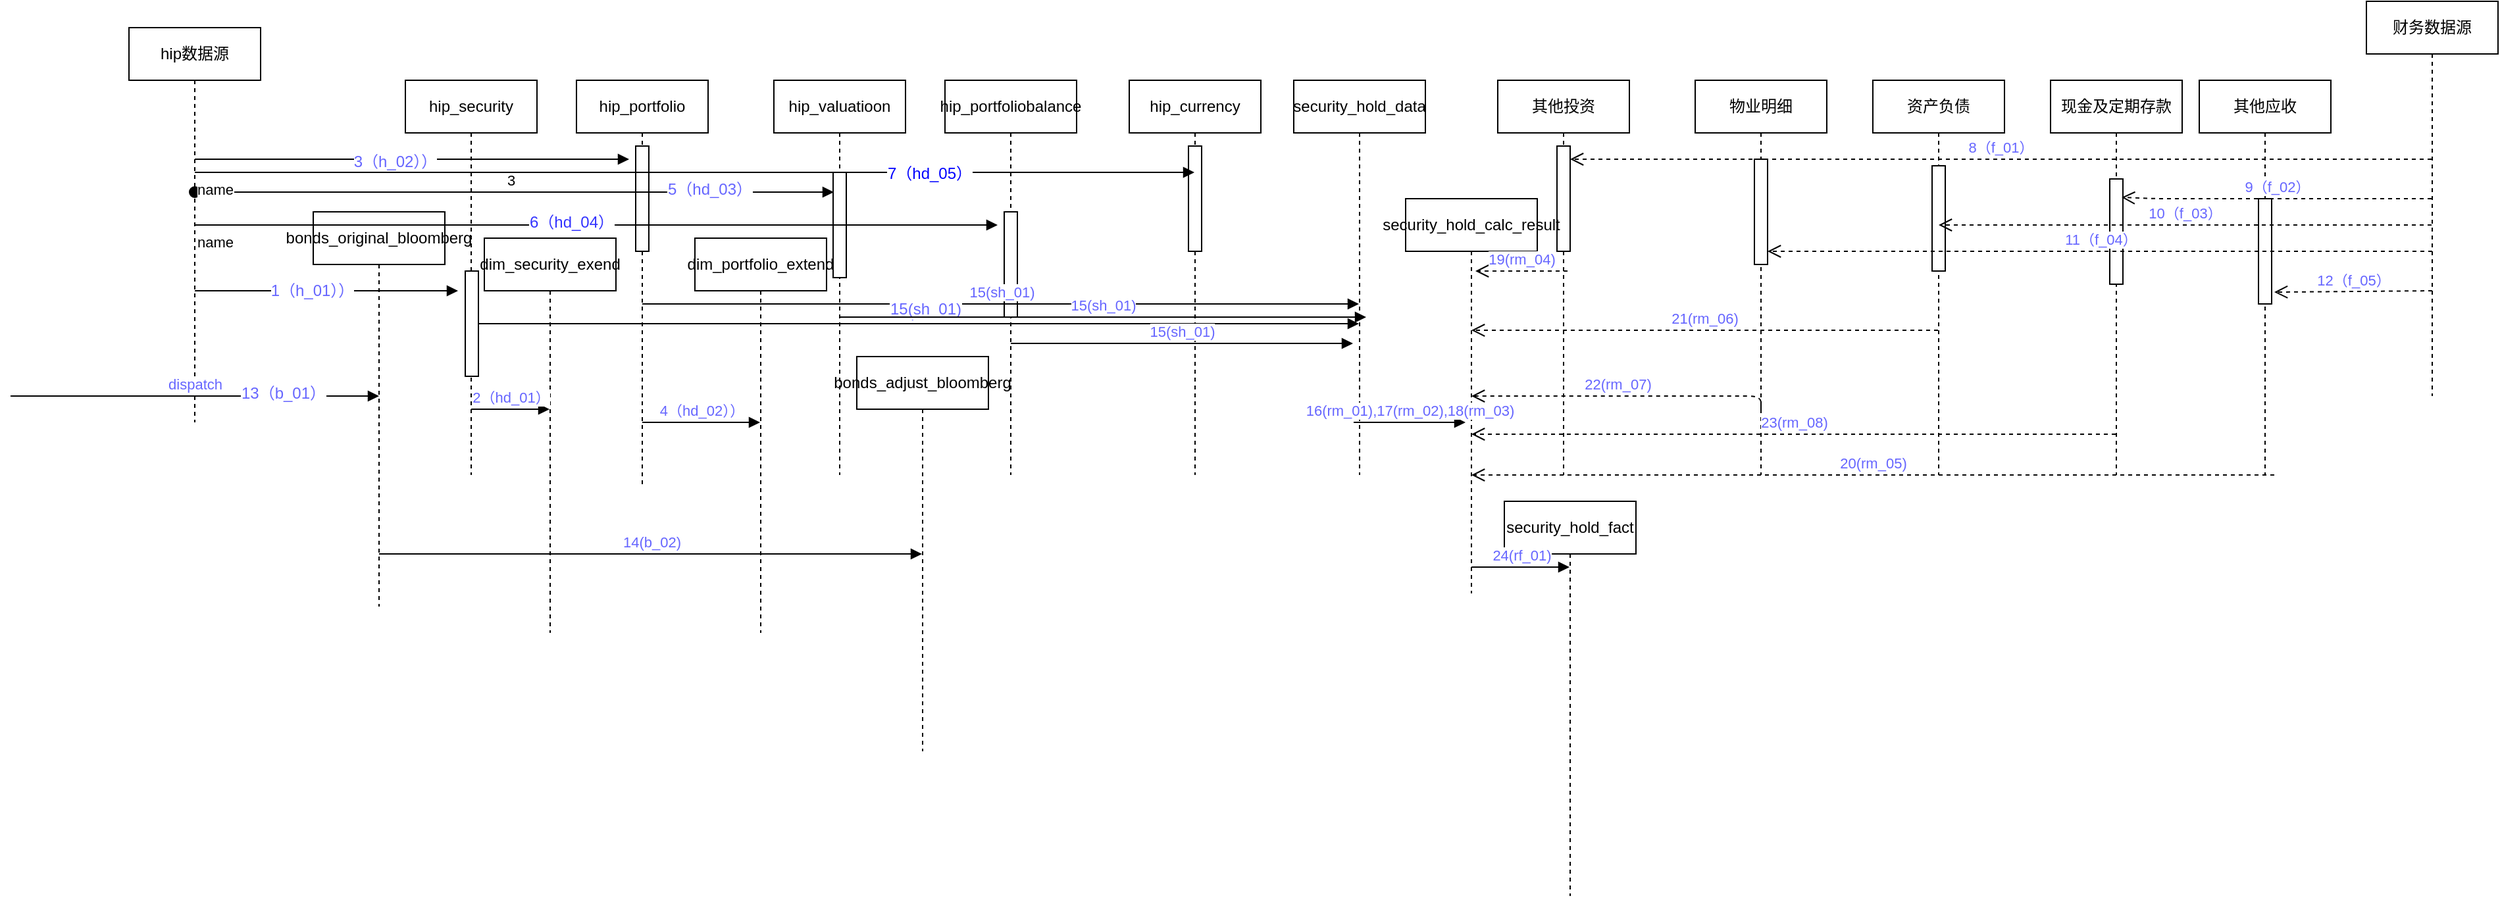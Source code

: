 <mxfile version="10.6.7" type="github"><diagram id="uT3CLybLZjLQZRfeTOW8" name="Page-1"><mxGraphModel dx="1989" dy="638" grid="1" gridSize="10" guides="1" tooltips="1" connect="1" arrows="1" fold="1" page="1" pageScale="1" pageWidth="827" pageHeight="1169" math="0" shadow="0"><root><mxCell id="0"/><mxCell id="1" parent="0"/><mxCell id="I_hjx8SIUlTRmeIp3hHr-35" value="hip_security" style="shape=umlLifeline;perimeter=lifelinePerimeter;whiteSpace=wrap;html=1;container=1;collapsible=0;recursiveResize=0;outlineConnect=0;" parent="1" vertex="1"><mxGeometry x="20" y="80" width="100" height="300" as="geometry"/></mxCell><mxCell id="xkbOIXx2KpeVw_-usp2e-5" value="" style="html=1;points=[];perimeter=orthogonalPerimeter;" parent="I_hjx8SIUlTRmeIp3hHr-35" vertex="1"><mxGeometry x="45.5" y="145" width="10" height="80" as="geometry"/></mxCell><mxCell id="I_hjx8SIUlTRmeIp3hHr-40" value="bonds_adjust_bloomberg" style="shape=umlLifeline;perimeter=lifelinePerimeter;whiteSpace=wrap;html=1;container=1;collapsible=0;recursiveResize=0;outlineConnect=0;" parent="1" vertex="1"><mxGeometry x="363" y="290" width="100" height="300" as="geometry"/></mxCell><mxCell id="I_hjx8SIUlTRmeIp3hHr-41" value="其他投资" style="shape=umlLifeline;perimeter=lifelinePerimeter;whiteSpace=wrap;html=1;container=1;collapsible=0;recursiveResize=0;outlineConnect=0;" parent="1" vertex="1"><mxGeometry x="850" y="80" width="100" height="300" as="geometry"/></mxCell><mxCell id="-6rBEY7QaX1mFlBrEW5k-1" value="" style="html=1;points=[];perimeter=orthogonalPerimeter;fontColor=#6666FF;" vertex="1" parent="I_hjx8SIUlTRmeIp3hHr-41"><mxGeometry x="45" y="50" width="10" height="80" as="geometry"/></mxCell><mxCell id="I_hjx8SIUlTRmeIp3hHr-42" value="hip_currency" style="shape=umlLifeline;perimeter=lifelinePerimeter;whiteSpace=wrap;html=1;container=1;collapsible=0;recursiveResize=0;outlineConnect=0;" parent="1" vertex="1"><mxGeometry x="570" y="80" width="100" height="300" as="geometry"/></mxCell><mxCell id="xkbOIXx2KpeVw_-usp2e-34" value="" style="html=1;points=[];perimeter=orthogonalPerimeter;" parent="I_hjx8SIUlTRmeIp3hHr-42" vertex="1"><mxGeometry x="45" y="50" width="10" height="80" as="geometry"/></mxCell><mxCell id="I_hjx8SIUlTRmeIp3hHr-43" value="hip_portfolio" style="shape=umlLifeline;perimeter=lifelinePerimeter;whiteSpace=wrap;html=1;container=1;collapsible=0;recursiveResize=0;outlineConnect=0;" parent="1" vertex="1"><mxGeometry x="150" y="80" width="100" height="310" as="geometry"/></mxCell><mxCell id="I_hjx8SIUlTRmeIp3hHr-44" value="hip_valuatioon" style="shape=umlLifeline;perimeter=lifelinePerimeter;whiteSpace=wrap;html=1;container=1;collapsible=0;recursiveResize=0;outlineConnect=0;" parent="1" vertex="1"><mxGeometry x="300" y="80" width="100" height="300" as="geometry"/></mxCell><mxCell id="xkbOIXx2KpeVw_-usp2e-10" value="" style="html=1;points=[];perimeter=orthogonalPerimeter;" parent="I_hjx8SIUlTRmeIp3hHr-44" vertex="1"><mxGeometry x="45" y="70" width="10" height="80" as="geometry"/></mxCell><mxCell id="I_hjx8SIUlTRmeIp3hHr-45" value="security_hold_fact" style="shape=umlLifeline;perimeter=lifelinePerimeter;whiteSpace=wrap;html=1;container=1;collapsible=0;recursiveResize=0;outlineConnect=0;" parent="1" vertex="1"><mxGeometry x="855" y="400" width="100" height="300" as="geometry"/></mxCell><mxCell id="I_hjx8SIUlTRmeIp3hHr-46" value="security_hold_data" style="shape=umlLifeline;perimeter=lifelinePerimeter;whiteSpace=wrap;html=1;container=1;collapsible=0;recursiveResize=0;outlineConnect=0;" parent="1" vertex="1"><mxGeometry x="695" y="80" width="100" height="300" as="geometry"/></mxCell><mxCell id="I_hjx8SIUlTRmeIp3hHr-47" value="现金及定期存款" style="shape=umlLifeline;perimeter=lifelinePerimeter;whiteSpace=wrap;html=1;container=1;collapsible=0;recursiveResize=0;outlineConnect=0;" parent="1" vertex="1"><mxGeometry x="1270" y="80" width="100" height="300" as="geometry"/></mxCell><mxCell id="-6rBEY7QaX1mFlBrEW5k-6" value="" style="html=1;points=[];perimeter=orthogonalPerimeter;fontColor=#6666FF;" vertex="1" parent="I_hjx8SIUlTRmeIp3hHr-47"><mxGeometry x="45" y="75" width="10" height="80" as="geometry"/></mxCell><mxCell id="I_hjx8SIUlTRmeIp3hHr-48" value="dim_portfolio_extend" style="shape=umlLifeline;perimeter=lifelinePerimeter;whiteSpace=wrap;html=1;container=1;collapsible=0;recursiveResize=0;outlineConnect=0;" parent="1" vertex="1"><mxGeometry x="240" y="200" width="100" height="300" as="geometry"/></mxCell><mxCell id="I_hjx8SIUlTRmeIp3hHr-50" value="dim_security_exend" style="shape=umlLifeline;perimeter=lifelinePerimeter;whiteSpace=wrap;html=1;container=1;collapsible=0;recursiveResize=0;outlineConnect=0;" parent="1" vertex="1"><mxGeometry x="80" y="200" width="100" height="300" as="geometry"/></mxCell><mxCell id="I_hjx8SIUlTRmeIp3hHr-51" value="security_hold_calc_result" style="shape=umlLifeline;perimeter=lifelinePerimeter;whiteSpace=wrap;html=1;container=1;collapsible=0;recursiveResize=0;outlineConnect=0;" parent="1" vertex="1"><mxGeometry x="780" y="170" width="100" height="300" as="geometry"/></mxCell><mxCell id="-6rBEY7QaX1mFlBrEW5k-15" value="19(rm_04)" style="html=1;verticalAlign=bottom;endArrow=open;dashed=1;endSize=8;fontColor=#6666FF;" edge="1" parent="I_hjx8SIUlTRmeIp3hHr-51"><mxGeometry relative="1" as="geometry"><mxPoint x="123" y="55" as="sourcePoint"/><mxPoint x="53" y="55" as="targetPoint"/></mxGeometry></mxCell><mxCell id="I_hjx8SIUlTRmeIp3hHr-57" value="物业明细" style="shape=umlLifeline;perimeter=lifelinePerimeter;whiteSpace=wrap;html=1;container=1;collapsible=0;recursiveResize=0;outlineConnect=0;" parent="1" vertex="1"><mxGeometry x="1000" y="80" width="100" height="300" as="geometry"/></mxCell><mxCell id="-6rBEY7QaX1mFlBrEW5k-4" value="" style="html=1;points=[];perimeter=orthogonalPerimeter;fontColor=#6666FF;" vertex="1" parent="I_hjx8SIUlTRmeIp3hHr-57"><mxGeometry x="45" y="60" width="10" height="80" as="geometry"/></mxCell><mxCell id="I_hjx8SIUlTRmeIp3hHr-59" value="其他应收" style="shape=umlLifeline;perimeter=lifelinePerimeter;whiteSpace=wrap;html=1;container=1;collapsible=0;recursiveResize=0;outlineConnect=0;" parent="1" vertex="1"><mxGeometry x="1383" y="80" width="100" height="300" as="geometry"/></mxCell><mxCell id="-6rBEY7QaX1mFlBrEW5k-7" value="" style="html=1;points=[];perimeter=orthogonalPerimeter;fontColor=#6666FF;" vertex="1" parent="I_hjx8SIUlTRmeIp3hHr-59"><mxGeometry x="45" y="90" width="10" height="80" as="geometry"/></mxCell><mxCell id="I_hjx8SIUlTRmeIp3hHr-60" value="资产负债" style="shape=umlLifeline;perimeter=lifelinePerimeter;whiteSpace=wrap;html=1;container=1;collapsible=0;recursiveResize=0;outlineConnect=0;" parent="1" vertex="1"><mxGeometry x="1135" y="80" width="100" height="300" as="geometry"/></mxCell><mxCell id="-6rBEY7QaX1mFlBrEW5k-5" value="" style="html=1;points=[];perimeter=orthogonalPerimeter;fontColor=#6666FF;" vertex="1" parent="I_hjx8SIUlTRmeIp3hHr-60"><mxGeometry x="45" y="65" width="10" height="80" as="geometry"/></mxCell><mxCell id="I_hjx8SIUlTRmeIp3hHr-49" value="hip_portfoliobalance" style="shape=umlLifeline;perimeter=lifelinePerimeter;whiteSpace=wrap;html=1;container=1;collapsible=0;recursiveResize=0;outlineConnect=0;" parent="1" vertex="1"><mxGeometry x="430" y="80" width="100" height="300" as="geometry"/></mxCell><mxCell id="xkbOIXx2KpeVw_-usp2e-21" value="" style="html=1;points=[];perimeter=orthogonalPerimeter;" parent="I_hjx8SIUlTRmeIp3hHr-49" vertex="1"><mxGeometry x="45" y="100" width="10" height="80" as="geometry"/></mxCell><mxCell id="I_hjx8SIUlTRmeIp3hHr-56" value="bonds_original_bloomberg" style="shape=umlLifeline;perimeter=lifelinePerimeter;whiteSpace=wrap;html=1;container=1;collapsible=0;recursiveResize=0;outlineConnect=0;" parent="1" vertex="1"><mxGeometry x="-50" y="180" width="100" height="300" as="geometry"/></mxCell><mxCell id="xkbOIXx2KpeVw_-usp2e-2" value="hip数据源" style="shape=umlLifeline;perimeter=lifelinePerimeter;whiteSpace=wrap;html=1;container=1;collapsible=0;recursiveResize=0;outlineConnect=0;" parent="1" vertex="1"><mxGeometry x="-190" y="40" width="100" height="300" as="geometry"/></mxCell><mxCell id="xkbOIXx2KpeVw_-usp2e-15" value="" style="html=1;verticalAlign=bottom;endArrow=block;" parent="xkbOIXx2KpeVw_-usp2e-2" edge="1"><mxGeometry width="80" relative="1" as="geometry"><mxPoint x="50" y="100" as="sourcePoint"/><mxPoint x="380" y="100" as="targetPoint"/></mxGeometry></mxCell><mxCell id="xkbOIXx2KpeVw_-usp2e-29" value="3（h_02））" style="text;html=1;resizable=0;points=[];align=center;verticalAlign=middle;labelBackgroundColor=#ffffff;fontColor=#6666FF;" parent="xkbOIXx2KpeVw_-usp2e-15" vertex="1" connectable="0"><mxGeometry x="-0.079" y="-2" relative="1" as="geometry"><mxPoint as="offset"/></mxGeometry></mxCell><mxCell id="xkbOIXx2KpeVw_-usp2e-8" value="" style="html=1;points=[];perimeter=orthogonalPerimeter;" parent="1" vertex="1"><mxGeometry x="195" y="130" width="10" height="80" as="geometry"/></mxCell><mxCell id="xkbOIXx2KpeVw_-usp2e-11" value="3" style="html=1;verticalAlign=bottom;startArrow=oval;endArrow=block;startSize=8;" parent="1" edge="1"><mxGeometry x="-0.011" relative="1" as="geometry"><mxPoint x="-140" y="165" as="sourcePoint"/><mxPoint x="345.5" y="165" as="targetPoint"/><Array as="points"/><mxPoint as="offset"/></mxGeometry></mxCell><mxCell id="xkbOIXx2KpeVw_-usp2e-13" value="5（hd_03）" style="text;html=1;resizable=0;points=[];align=center;verticalAlign=middle;labelBackgroundColor=#ffffff;fontColor=#6666FF;" parent="xkbOIXx2KpeVw_-usp2e-11" vertex="1" connectable="0"><mxGeometry x="0.609" y="2" relative="1" as="geometry"><mxPoint as="offset"/></mxGeometry></mxCell><mxCell id="xkbOIXx2KpeVw_-usp2e-19" value="" style="html=1;verticalAlign=bottom;endArrow=block;" parent="1" source="xkbOIXx2KpeVw_-usp2e-2" edge="1"><mxGeometry width="80" relative="1" as="geometry"><mxPoint x="-190" y="710" as="sourcePoint"/><mxPoint x="60" y="240" as="targetPoint"/></mxGeometry></mxCell><mxCell id="xkbOIXx2KpeVw_-usp2e-28" value="1（h_01））" style="text;html=1;resizable=0;points=[];align=center;verticalAlign=middle;labelBackgroundColor=#ffffff;fontColor=#6666FF;" parent="xkbOIXx2KpeVw_-usp2e-19" vertex="1" connectable="0"><mxGeometry x="-0.127" relative="1" as="geometry"><mxPoint x="1" as="offset"/></mxGeometry></mxCell><mxCell id="xkbOIXx2KpeVw_-usp2e-24" value="name" style="endArrow=block;endFill=1;html=1;edgeStyle=orthogonalEdgeStyle;align=left;verticalAlign=top;" parent="1" source="xkbOIXx2KpeVw_-usp2e-2" edge="1"><mxGeometry x="-1" relative="1" as="geometry"><mxPoint x="-190" y="710" as="sourcePoint"/><mxPoint x="470" y="190" as="targetPoint"/></mxGeometry></mxCell><mxCell id="xkbOIXx2KpeVw_-usp2e-25" value="" style="resizable=0;html=1;align=left;verticalAlign=bottom;labelBackgroundColor=#ffffff;fontSize=10;" parent="xkbOIXx2KpeVw_-usp2e-24" connectable="0" vertex="1"><mxGeometry x="-1" relative="1" as="geometry"/></mxCell><mxCell id="xkbOIXx2KpeVw_-usp2e-31" value="6（hd_04）" style="text;html=1;resizable=0;points=[];align=center;verticalAlign=middle;labelBackgroundColor=#ffffff;fontColor=#3333FF;" parent="xkbOIXx2KpeVw_-usp2e-24" vertex="1" connectable="0"><mxGeometry x="-0.068" y="2" relative="1" as="geometry"><mxPoint x="1" as="offset"/></mxGeometry></mxCell><mxCell id="xkbOIXx2KpeVw_-usp2e-32" value="name" style="endArrow=block;endFill=1;html=1;edgeStyle=orthogonalEdgeStyle;align=left;verticalAlign=top;" parent="1" source="xkbOIXx2KpeVw_-usp2e-2" target="I_hjx8SIUlTRmeIp3hHr-42" edge="1"><mxGeometry x="-1" relative="1" as="geometry"><mxPoint x="-190" y="710" as="sourcePoint"/><mxPoint x="-30" y="710" as="targetPoint"/><Array as="points"><mxPoint x="-30" y="150"/><mxPoint x="-30" y="150"/></Array></mxGeometry></mxCell><mxCell id="xkbOIXx2KpeVw_-usp2e-33" value="" style="resizable=0;html=1;align=left;verticalAlign=bottom;labelBackgroundColor=#ffffff;fontSize=10;" parent="xkbOIXx2KpeVw_-usp2e-32" connectable="0" vertex="1"><mxGeometry x="-1" relative="1" as="geometry"/></mxCell><mxCell id="xkbOIXx2KpeVw_-usp2e-36" value="7（hd_05）" style="text;html=1;resizable=0;points=[];align=center;verticalAlign=middle;labelBackgroundColor=#ffffff;fontColor=#0000FF;" parent="xkbOIXx2KpeVw_-usp2e-32" vertex="1" connectable="0"><mxGeometry x="0.467" y="-1" relative="1" as="geometry"><mxPoint x="1" as="offset"/></mxGeometry></mxCell><mxCell id="xkbOIXx2KpeVw_-usp2e-38" value="dispatch" style="html=1;verticalAlign=bottom;endArrow=block;fontColor=#6666FF;" parent="1" source="xkbOIXx2KpeVw_-usp2e-5" target="I_hjx8SIUlTRmeIp3hHr-46" edge="1"><mxGeometry width="80" relative="1" as="geometry"><mxPoint x="-190" y="710" as="sourcePoint"/><mxPoint x="-110" y="710" as="targetPoint"/></mxGeometry></mxCell><mxCell id="xkbOIXx2KpeVw_-usp2e-39" value="15(sh_01)" style="html=1;verticalAlign=bottom;endArrow=block;fontColor=#6666FF;" parent="1" target="I_hjx8SIUlTRmeIp3hHr-46" edge="1"><mxGeometry width="80" relative="1" as="geometry"><mxPoint x="200" y="250" as="sourcePoint"/><mxPoint x="-110" y="710" as="targetPoint"/></mxGeometry></mxCell><mxCell id="-6rBEY7QaX1mFlBrEW5k-29" value="15(sh_01)" style="text;html=1;resizable=0;points=[];align=center;verticalAlign=middle;labelBackgroundColor=#ffffff;fontColor=#6666FF;" vertex="1" connectable="0" parent="xkbOIXx2KpeVw_-usp2e-39"><mxGeometry x="-0.21" y="-4" relative="1" as="geometry"><mxPoint as="offset"/></mxGeometry></mxCell><mxCell id="xkbOIXx2KpeVw_-usp2e-41" value="15(sh_01)" style="html=1;verticalAlign=bottom;endArrow=block;fontColor=#6666FF;" parent="1" source="I_hjx8SIUlTRmeIp3hHr-49" edge="1"><mxGeometry width="80" relative="1" as="geometry"><mxPoint x="360" y="280" as="sourcePoint"/><mxPoint x="740" y="280" as="targetPoint"/></mxGeometry></mxCell><mxCell id="xkbOIXx2KpeVw_-usp2e-45" value="2（hd_01）" style="html=1;verticalAlign=bottom;endArrow=block;fontColor=#6666FF;" parent="1" source="I_hjx8SIUlTRmeIp3hHr-35" target="I_hjx8SIUlTRmeIp3hHr-50" edge="1"><mxGeometry width="80" relative="1" as="geometry"><mxPoint x="-190" y="710" as="sourcePoint"/><mxPoint x="-110" y="710" as="targetPoint"/><Array as="points"><mxPoint x="100" y="330"/></Array></mxGeometry></mxCell><mxCell id="xkbOIXx2KpeVw_-usp2e-46" value="4（hd_02））" style="html=1;verticalAlign=bottom;endArrow=block;fontColor=#6666FF;" parent="1" target="I_hjx8SIUlTRmeIp3hHr-48" edge="1"><mxGeometry width="80" relative="1" as="geometry"><mxPoint x="200" y="340" as="sourcePoint"/><mxPoint x="139.5" y="340" as="targetPoint"/><Array as="points"/></mxGeometry></mxCell><mxCell id="xkbOIXx2KpeVw_-usp2e-47" value="16(rm_01),17(rm_02),18(rm_03)" style="html=1;verticalAlign=bottom;endArrow=block;fontColor=#6666FF;" parent="1" edge="1"><mxGeometry width="80" relative="1" as="geometry"><mxPoint x="740.5" y="340" as="sourcePoint"/><mxPoint x="825.5" y="340" as="targetPoint"/><Array as="points"><mxPoint x="766" y="340"/><mxPoint x="776" y="340"/></Array></mxGeometry></mxCell><mxCell id="xkbOIXx2KpeVw_-usp2e-48" value="财务数据源" style="shape=umlLifeline;perimeter=lifelinePerimeter;whiteSpace=wrap;html=1;container=1;collapsible=0;recursiveResize=0;outlineConnect=0;" parent="1" vertex="1"><mxGeometry x="1510" y="20" width="100" height="300" as="geometry"/></mxCell><mxCell id="-6rBEY7QaX1mFlBrEW5k-8" value="8（f_01）" style="html=1;verticalAlign=bottom;endArrow=open;dashed=1;endSize=8;fontColor=#6666FF;" edge="1" parent="1" source="xkbOIXx2KpeVw_-usp2e-48" target="-6rBEY7QaX1mFlBrEW5k-1"><mxGeometry relative="1" as="geometry"><mxPoint x="330" y="740" as="sourcePoint"/><mxPoint x="250" y="740" as="targetPoint"/><Array as="points"><mxPoint x="1250" y="140"/></Array></mxGeometry></mxCell><mxCell id="-6rBEY7QaX1mFlBrEW5k-10" value="9（f_02）" style="html=1;verticalAlign=bottom;endArrow=open;dashed=1;endSize=8;fontColor=#6666FF;entryX=0.9;entryY=0.175;entryDx=0;entryDy=0;entryPerimeter=0;" edge="1" parent="1" source="xkbOIXx2KpeVw_-usp2e-48" target="-6rBEY7QaX1mFlBrEW5k-6"><mxGeometry relative="1" as="geometry"><mxPoint x="1579.5" y="160" as="sourcePoint"/><mxPoint x="925" y="160" as="targetPoint"/><Array as="points"><mxPoint x="1420" y="170"/><mxPoint x="1350" y="170"/></Array></mxGeometry></mxCell><mxCell id="-6rBEY7QaX1mFlBrEW5k-11" value="10（f_03）" style="html=1;verticalAlign=bottom;endArrow=open;dashed=1;endSize=8;fontColor=#6666FF;" edge="1" parent="1" source="xkbOIXx2KpeVw_-usp2e-48" target="I_hjx8SIUlTRmeIp3hHr-60"><mxGeometry relative="1" as="geometry"><mxPoint x="1589.5" y="170" as="sourcePoint"/><mxPoint x="1192" y="187" as="targetPoint"/><Array as="points"><mxPoint x="1270" y="190"/></Array></mxGeometry></mxCell><mxCell id="-6rBEY7QaX1mFlBrEW5k-12" value="11（f_04）" style="html=1;verticalAlign=bottom;endArrow=open;dashed=1;endSize=8;fontColor=#6666FF;" edge="1" parent="1" target="-6rBEY7QaX1mFlBrEW5k-4"><mxGeometry relative="1" as="geometry"><mxPoint x="1560" y="210" as="sourcePoint"/><mxPoint x="945" y="180" as="targetPoint"/><Array as="points"><mxPoint x="1290" y="210"/></Array></mxGeometry></mxCell><mxCell id="-6rBEY7QaX1mFlBrEW5k-13" value="12（f_05）" style="html=1;verticalAlign=bottom;endArrow=open;dashed=1;endSize=8;fontColor=#6666FF;entryX=1.2;entryY=0.888;entryDx=0;entryDy=0;entryPerimeter=0;" edge="1" parent="1" target="-6rBEY7QaX1mFlBrEW5k-7"><mxGeometry relative="1" as="geometry"><mxPoint x="1560" y="240" as="sourcePoint"/><mxPoint x="955" y="190" as="targetPoint"/><Array as="points"/></mxGeometry></mxCell><mxCell id="-6rBEY7QaX1mFlBrEW5k-17" value="22(rm_07)" style="html=1;verticalAlign=bottom;endArrow=open;dashed=1;endSize=8;fontColor=#6666FF;" edge="1" parent="1" target="I_hjx8SIUlTRmeIp3hHr-51"><mxGeometry x="0.041" relative="1" as="geometry"><mxPoint x="1050" y="330" as="sourcePoint"/><mxPoint x="827" y="370" as="targetPoint"/><Array as="points"><mxPoint x="1050" y="320"/><mxPoint x="960" y="320"/></Array><mxPoint as="offset"/></mxGeometry></mxCell><mxCell id="-6rBEY7QaX1mFlBrEW5k-18" value="20(rm_05)" style="html=1;verticalAlign=bottom;endArrow=open;dashed=1;endSize=8;fontColor=#6666FF;" edge="1" parent="1" target="I_hjx8SIUlTRmeIp3hHr-51"><mxGeometry relative="1" as="geometry"><mxPoint x="1440" y="380" as="sourcePoint"/><mxPoint x="837" y="380" as="targetPoint"/><Array as="points"><mxPoint x="1270" y="380"/><mxPoint x="1100" y="380"/><mxPoint x="980" y="380"/></Array></mxGeometry></mxCell><mxCell id="-6rBEY7QaX1mFlBrEW5k-19" value="21(rm_06)" style="html=1;verticalAlign=bottom;endArrow=open;dashed=1;endSize=8;fontColor=#6666FF;" edge="1" parent="1" source="I_hjx8SIUlTRmeIp3hHr-60" target="I_hjx8SIUlTRmeIp3hHr-51"><mxGeometry relative="1" as="geometry"><mxPoint x="1170" y="330" as="sourcePoint"/><mxPoint x="847" y="390" as="targetPoint"/><Array as="points"><mxPoint x="1150" y="270"/><mxPoint x="1020" y="270"/><mxPoint x="940" y="270"/></Array></mxGeometry></mxCell><mxCell id="-6rBEY7QaX1mFlBrEW5k-20" value="23(rm_08)" style="html=1;verticalAlign=bottom;endArrow=open;dashed=1;endSize=8;fontColor=#6666FF;" edge="1" parent="1" source="I_hjx8SIUlTRmeIp3hHr-47" target="I_hjx8SIUlTRmeIp3hHr-51"><mxGeometry relative="1" as="geometry"><mxPoint x="1455.5" y="349" as="sourcePoint"/><mxPoint x="850" y="349" as="targetPoint"/><Array as="points"><mxPoint x="1283" y="349"/><mxPoint x="1113" y="349"/><mxPoint x="993" y="349"/></Array></mxGeometry></mxCell><mxCell id="-6rBEY7QaX1mFlBrEW5k-21" value="24(rf_01)" style="html=1;verticalAlign=bottom;endArrow=block;fontColor=#6666FF;" edge="1" parent="1" source="I_hjx8SIUlTRmeIp3hHr-51" target="I_hjx8SIUlTRmeIp3hHr-45"><mxGeometry width="80" relative="1" as="geometry"><mxPoint x="830" y="520" as="sourcePoint"/><mxPoint x="330" y="740" as="targetPoint"/><Array as="points"><mxPoint x="860" y="450"/></Array></mxGeometry></mxCell><mxCell id="-6rBEY7QaX1mFlBrEW5k-26" value="dispatch" style="html=1;verticalAlign=bottom;endArrow=block;fontColor=#6666FF;" edge="1" parent="1"><mxGeometry width="80" relative="1" as="geometry"><mxPoint x="-280" y="320" as="sourcePoint"/><mxPoint y="320" as="targetPoint"/></mxGeometry></mxCell><mxCell id="-6rBEY7QaX1mFlBrEW5k-27" value="13（b_01）" style="text;html=1;resizable=0;points=[];align=center;verticalAlign=middle;labelBackgroundColor=#ffffff;fontColor=#6666FF;" vertex="1" connectable="0" parent="-6rBEY7QaX1mFlBrEW5k-26"><mxGeometry x="0.479" y="2" relative="1" as="geometry"><mxPoint as="offset"/></mxGeometry></mxCell><mxCell id="-6rBEY7QaX1mFlBrEW5k-28" value="14(b_02)" style="html=1;verticalAlign=bottom;endArrow=block;fontColor=#6666FF;" edge="1" parent="1" target="I_hjx8SIUlTRmeIp3hHr-40"><mxGeometry width="80" relative="1" as="geometry"><mxPoint y="440" as="sourcePoint"/><mxPoint x="-210" y="740" as="targetPoint"/></mxGeometry></mxCell><mxCell id="-6rBEY7QaX1mFlBrEW5k-30" value="15(sh_01)" style="html=1;verticalAlign=bottom;endArrow=block;fontColor=#6666FF;" edge="1" parent="1"><mxGeometry width="80" relative="1" as="geometry"><mxPoint x="350" y="260" as="sourcePoint"/><mxPoint x="750" y="260" as="targetPoint"/></mxGeometry></mxCell></root></mxGraphModel></diagram></mxfile>